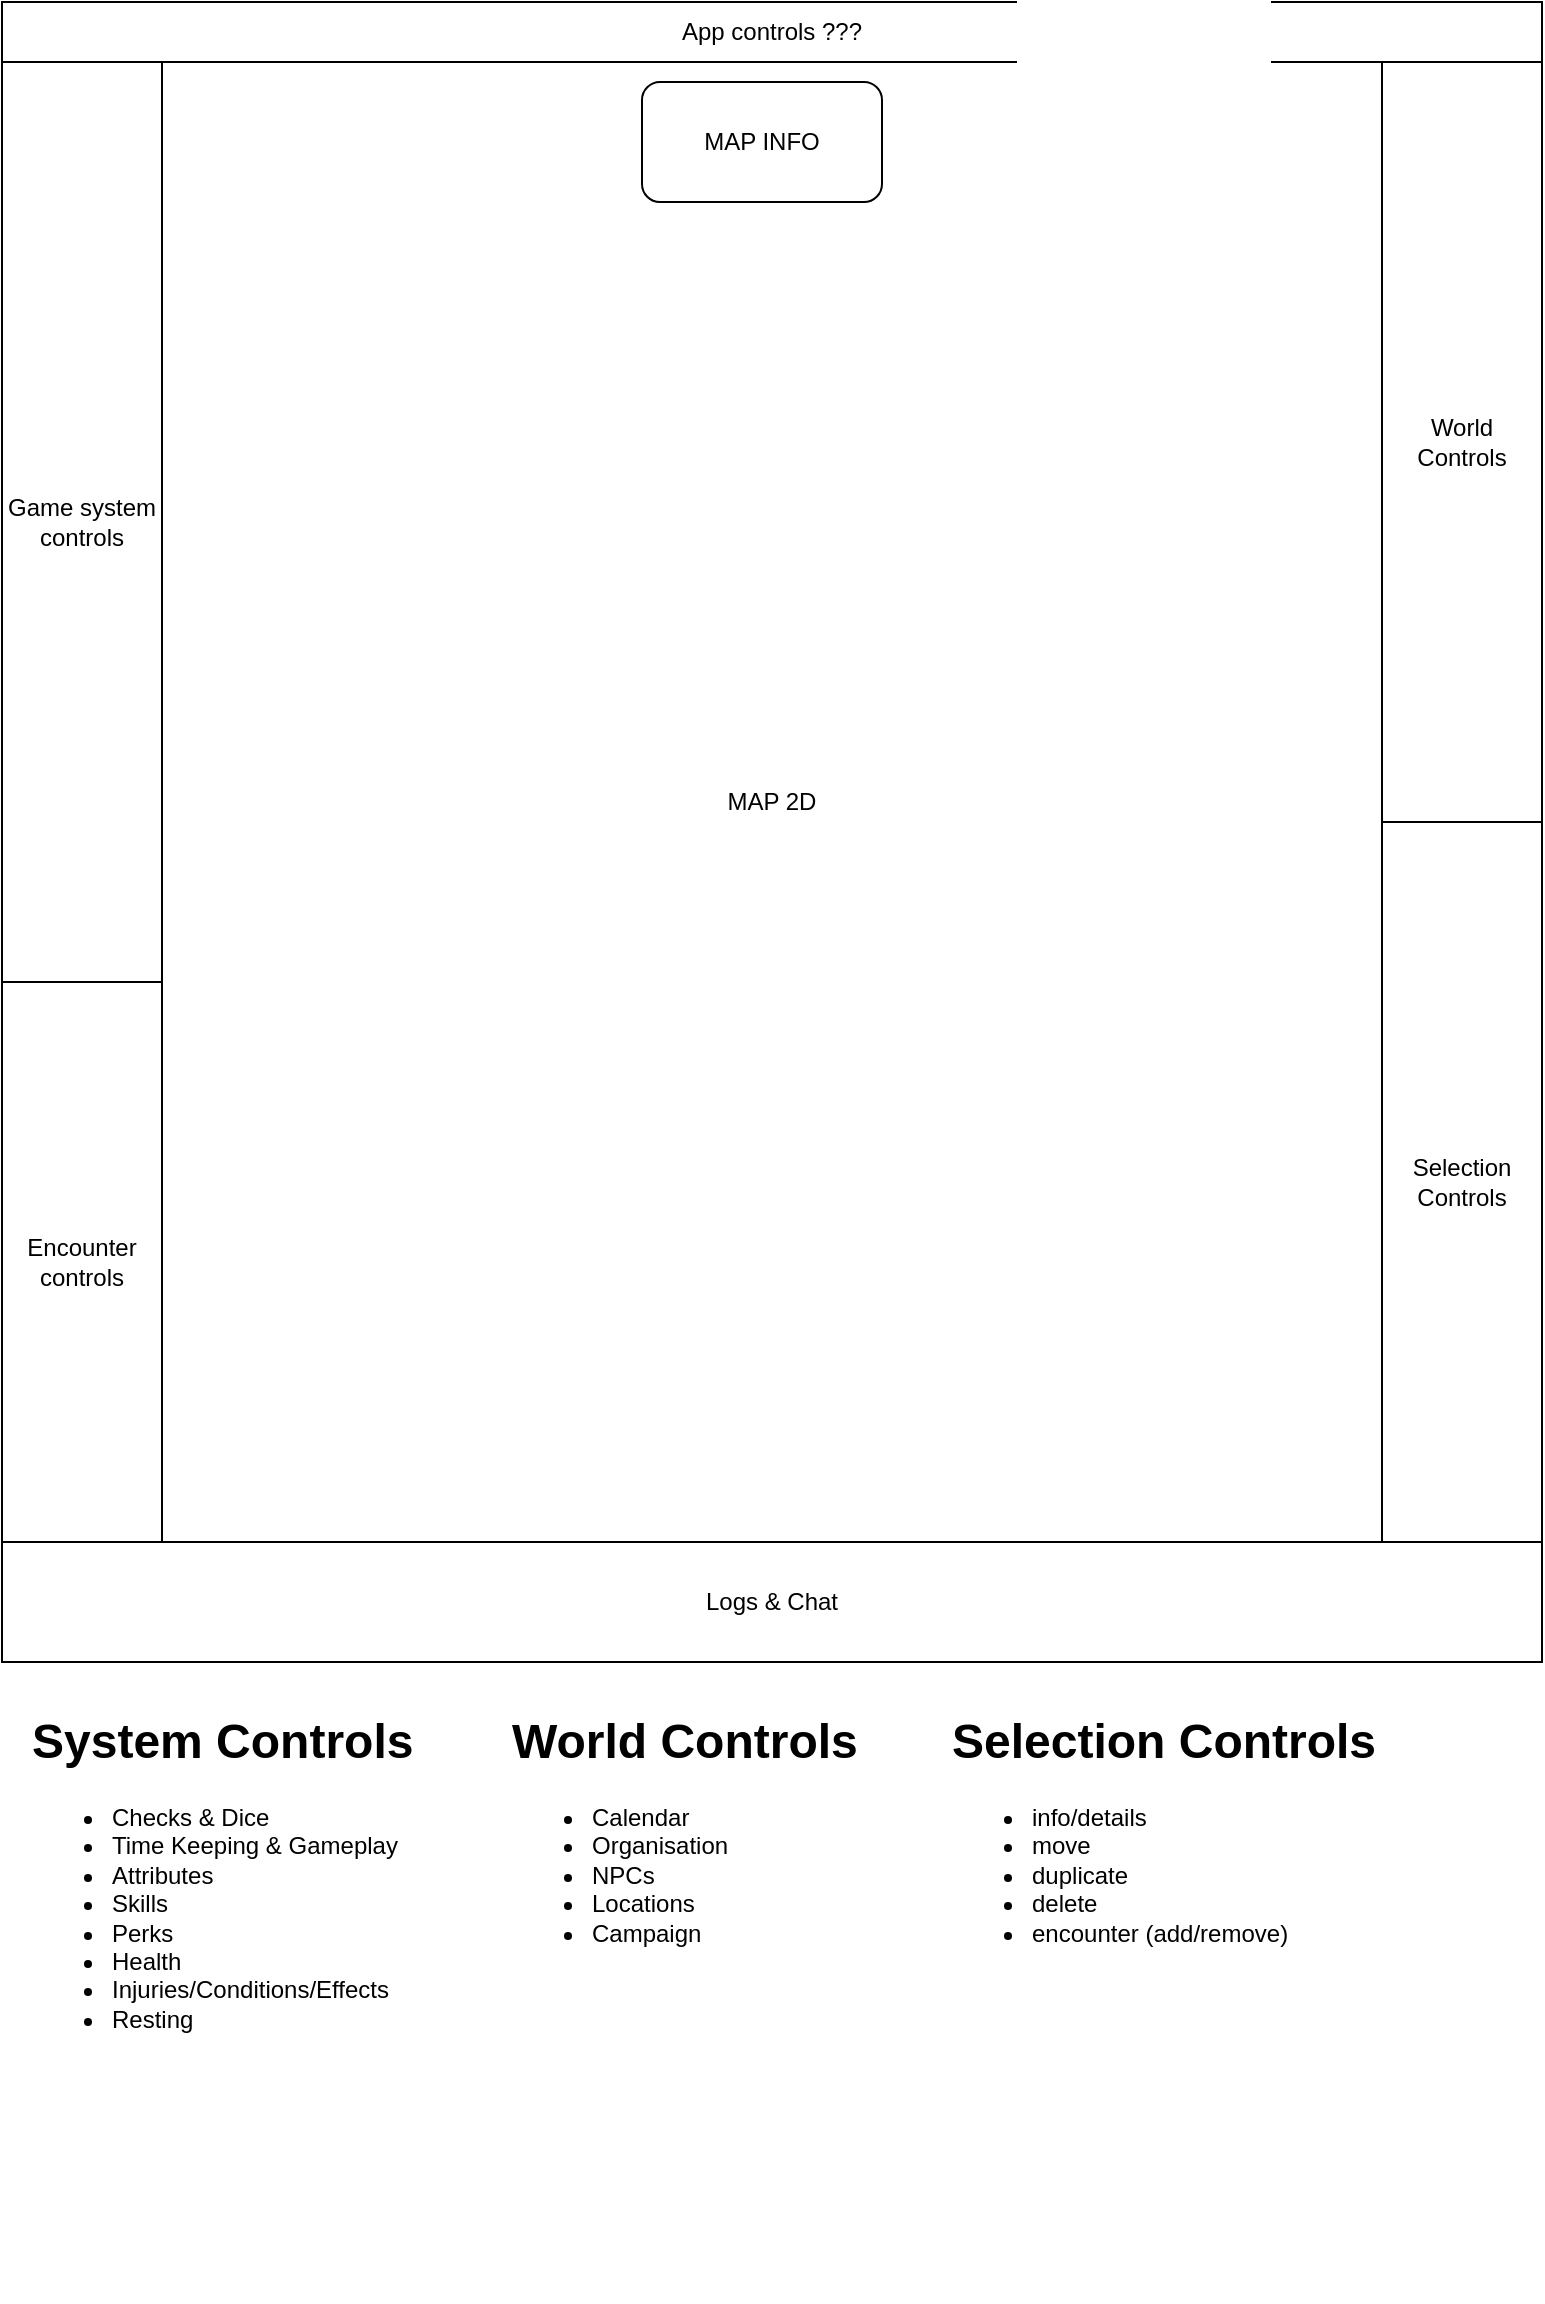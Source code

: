 <mxfile version="22.0.6" type="onedrive">
  <diagram name="Page-1" id="LZiO4b3WaRFdcEoWYoA9">
    <mxGraphModel grid="1" page="1" gridSize="10" guides="1" tooltips="1" connect="1" arrows="1" fold="1" pageScale="1" pageWidth="827" pageHeight="1169" math="0" shadow="0">
      <root>
        <mxCell id="0" />
        <mxCell id="1" parent="0" />
        <mxCell id="X1zkgI0YtTvUz02xW5bH-1" value="MAP 2D" style="rounded=0;whiteSpace=wrap;html=1;" vertex="1" parent="1">
          <mxGeometry x="100" y="60" width="610" height="740" as="geometry" />
        </mxCell>
        <mxCell id="X1zkgI0YtTvUz02xW5bH-2" value="&lt;div align=&quot;center&quot;&gt;Game system controls&lt;/div&gt;" style="rounded=0;whiteSpace=wrap;html=1;align=center;" vertex="1" parent="1">
          <mxGeometry x="20" y="60" width="80" height="460" as="geometry" />
        </mxCell>
        <mxCell id="X1zkgI0YtTvUz02xW5bH-3" value="&lt;div&gt;World Controls&lt;/div&gt;" style="rounded=0;whiteSpace=wrap;html=1;" vertex="1" parent="1">
          <mxGeometry x="710" y="60" width="80" height="380" as="geometry" />
        </mxCell>
        <mxCell id="X1zkgI0YtTvUz02xW5bH-6" value="Logs &amp;amp; Chat" style="rounded=0;whiteSpace=wrap;html=1;" vertex="1" parent="1">
          <mxGeometry x="20" y="800" width="770" height="60" as="geometry" />
        </mxCell>
        <mxCell id="X1zkgI0YtTvUz02xW5bH-7" value="Selection Controls" style="rounded=0;whiteSpace=wrap;html=1;" vertex="1" parent="1">
          <mxGeometry x="710" y="440" width="80" height="360" as="geometry" />
        </mxCell>
        <mxCell id="X1zkgI0YtTvUz02xW5bH-8" value="Encounter controls" style="rounded=0;whiteSpace=wrap;html=1;" vertex="1" parent="1">
          <mxGeometry x="20" y="520" width="80" height="280" as="geometry" />
        </mxCell>
        <mxCell id="X1zkgI0YtTvUz02xW5bH-11" value="&lt;h1&gt;System Controls&lt;br&gt;&lt;/h1&gt;&lt;ul&gt;&lt;li&gt;Checks &amp;amp; Dice&lt;/li&gt;&lt;li&gt;Time Keeping &amp;amp; Gameplay&lt;/li&gt;&lt;li&gt;Attributes&lt;/li&gt;&lt;li&gt;Skills&lt;/li&gt;&lt;li&gt;Perks&lt;/li&gt;&lt;li&gt;Health&lt;/li&gt;&lt;li&gt;Injuries/Conditions/Effects&lt;/li&gt;&lt;li&gt;Resting&lt;br&gt;&lt;/li&gt;&lt;/ul&gt;" style="text;html=1;strokeColor=none;fillColor=none;spacing=5;spacingTop=-20;whiteSpace=wrap;overflow=hidden;rounded=0;" vertex="1" parent="1">
          <mxGeometry x="30" y="880" width="210" height="300" as="geometry" />
        </mxCell>
        <mxCell id="X1zkgI0YtTvUz02xW5bH-12" value="&lt;h1&gt;World Controls&lt;br&gt;&lt;/h1&gt;&lt;ul&gt;&lt;li&gt;Calendar&lt;br&gt;&lt;/li&gt;&lt;li&gt;Organisation&lt;br&gt;&lt;/li&gt;&lt;li&gt;NPCs&lt;/li&gt;&lt;li&gt;Locations&lt;/li&gt;&lt;li&gt;Campaign&lt;br&gt;&lt;/li&gt;&lt;/ul&gt;" style="text;html=1;strokeColor=none;fillColor=none;spacing=5;spacingTop=-20;whiteSpace=wrap;overflow=hidden;rounded=0;" vertex="1" parent="1">
          <mxGeometry x="270" y="880" width="210" height="300" as="geometry" />
        </mxCell>
        <mxCell id="X1zkgI0YtTvUz02xW5bH-13" value="&lt;h1&gt;Selection Controls&lt;br&gt;&lt;/h1&gt;&lt;ul&gt;&lt;li&gt;info/details&lt;br&gt;&lt;/li&gt;&lt;li&gt;move&lt;/li&gt;&lt;li&gt;duplicate&lt;br&gt;&lt;/li&gt;&lt;li&gt;delete&lt;/li&gt;&lt;li&gt;encounter (add/remove)&lt;br&gt;&lt;/li&gt;&lt;/ul&gt;" style="text;html=1;strokeColor=none;fillColor=none;spacing=5;spacingTop=-20;whiteSpace=wrap;overflow=hidden;rounded=0;" vertex="1" parent="1">
          <mxGeometry x="490" y="880" width="230" height="300" as="geometry" />
        </mxCell>
        <mxCell id="X1zkgI0YtTvUz02xW5bH-4" value="App controls ???" style="rounded=0;whiteSpace=wrap;html=1;" vertex="1" parent="1">
          <mxGeometry x="20" y="30" width="770" height="30" as="geometry" />
        </mxCell>
        <mxCell id="4QpoKd5fuqDLy7VO0yfv-1" value="MAP INFO" style="rounded=1;whiteSpace=wrap;html=1;" vertex="1" parent="1">
          <mxGeometry x="340" y="70" width="120" height="60" as="geometry" />
        </mxCell>
      </root>
    </mxGraphModel>
  </diagram>
</mxfile>
